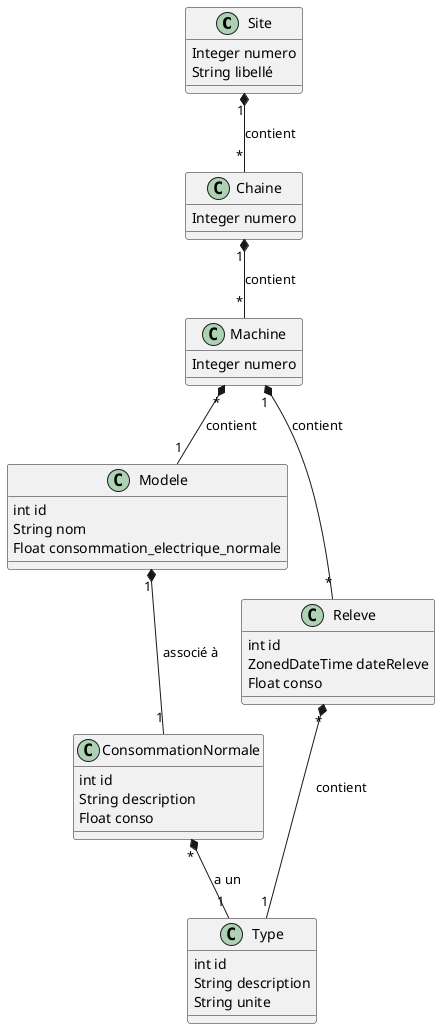 @startuml
class Site {
  Integer numero
  String libellé
}
class Chaine {
  Integer numero
}
class Machine {
  Integer numero
}
class Modele {
  int id
  String nom
  Float consommation_electrique_normale
}
class Releve {
  int id
  ZonedDateTime dateReleve
  Float conso
}
class ConsommationNormale {
  int id
  String description
  Float conso
}
class Type {
  int id
  String description
  String unite
}

Site "1" *-- "*" Chaine : contient
Chaine "1" *-- "*" Machine: contient
Machine "*" *-- "1" Modele: contient
Machine "1" *-- "*" Releve: contient
Releve "*" *-- "1" Type: contient
ConsommationNormale "*" *-- "1" Type: a un
Modele "1" *-- "1" ConsommationNormale: associé à
@enduml
